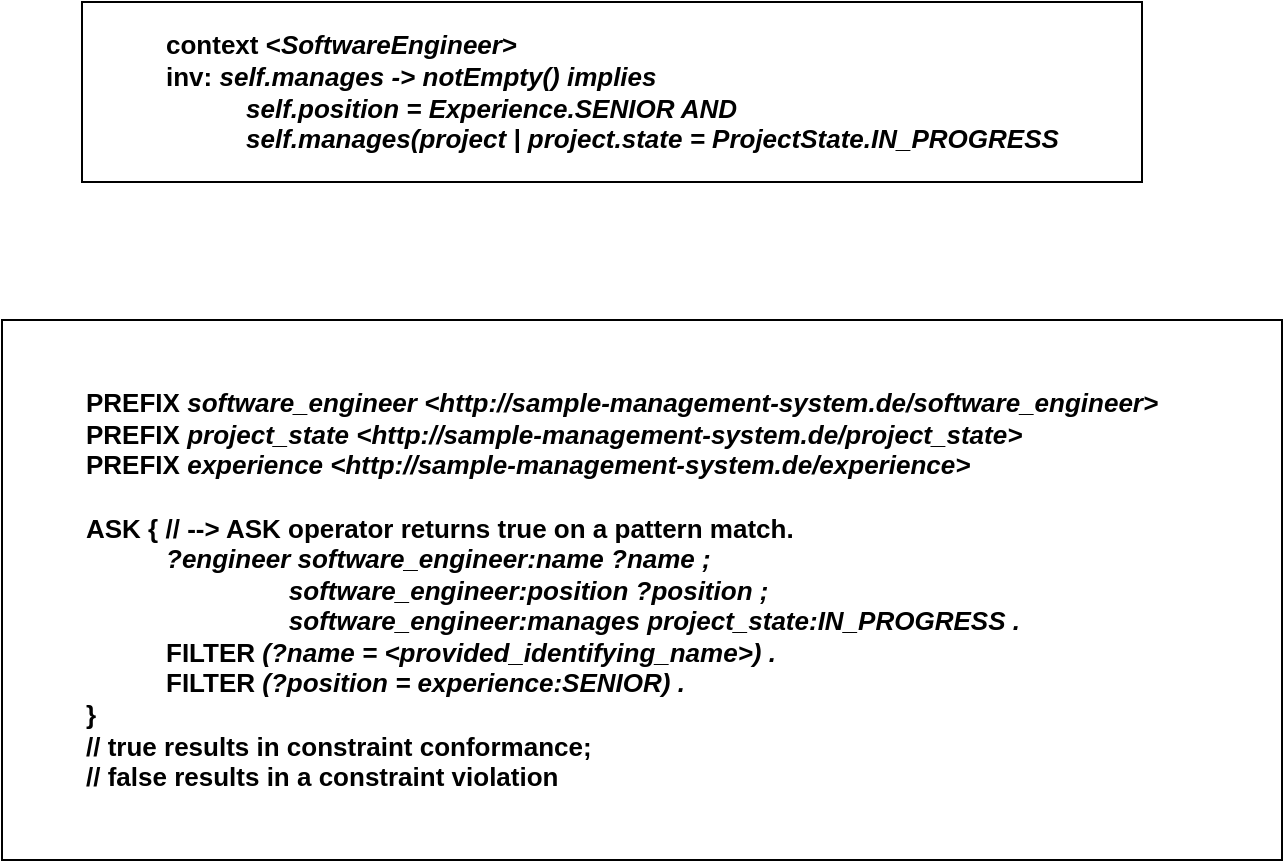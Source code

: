 <mxfile version="20.6.2" type="device"><diagram id="UY_Wyy-qOVUubkf3cNMI" name="Page-1"><mxGraphModel dx="1038" dy="617" grid="1" gridSize="10" guides="1" tooltips="1" connect="1" arrows="1" fold="1" page="1" pageScale="1" pageWidth="850" pageHeight="1100" math="0" shadow="0"><root><mxCell id="0"/><mxCell id="1" parent="0"/><mxCell id="c3MIpX9nC98umF7v56tK-2" value="&lt;blockquote style=&quot;margin: 0 0 0 40px; border: none; padding: 0px;&quot;&gt;&lt;div style=&quot;font-size: 13px;&quot;&gt;&lt;span style=&quot;background-color: initial;&quot;&gt;&lt;b style=&quot;&quot;&gt;&lt;font style=&quot;font-size: 13px;&quot;&gt;context &amp;lt;&lt;i style=&quot;&quot;&gt;SoftwareEngineer&lt;/i&gt;&amp;gt;&lt;/font&gt;&lt;/b&gt;&lt;/span&gt;&lt;/div&gt;&lt;div style=&quot;&quot;&gt;&lt;span style=&quot;background-color: initial;&quot;&gt;&lt;font style=&quot;font-size: 13px;&quot;&gt;&lt;b&gt;inv: &lt;i&gt;self.manages -&amp;gt; notEmpty() implies&lt;/i&gt;&lt;/b&gt;&lt;/font&gt;&lt;/span&gt;&lt;/div&gt;&lt;blockquote style=&quot;margin: 0px 0px 0px 40px; border: none; padding: 0px; font-size: 13px;&quot;&gt;&lt;b&gt;&lt;i&gt;&lt;span style=&quot;background-color: initial;&quot;&gt;self.position = Experience.SENIOR AND&lt;/span&gt;&lt;/i&gt;&lt;/b&gt;&lt;/blockquote&gt;&lt;blockquote style=&quot;margin: 0px 0px 0px 40px; border: none; padding: 0px; font-size: 13px;&quot;&gt;&lt;div style=&quot;&quot;&gt;&lt;span style=&quot;background-color: initial;&quot;&gt;&lt;font style=&quot;font-size: 13px;&quot;&gt;&lt;b&gt;&lt;i&gt;self.manages(project | project.state = ProjectState.IN_PROGRESS&lt;/i&gt;&lt;/b&gt;&lt;/font&gt;&lt;/span&gt;&lt;/div&gt;&lt;/blockquote&gt;&lt;/blockquote&gt;" style="text;html=1;strokeColor=default;fillColor=none;align=left;verticalAlign=middle;whiteSpace=wrap;rounded=0;" vertex="1" parent="1"><mxGeometry x="80" y="40" width="530" height="90" as="geometry"/></mxCell><mxCell id="c3MIpX9nC98umF7v56tK-3" value="&lt;blockquote style=&quot;margin: 0 0 0 40px; border: none; padding: 0px;&quot;&gt;&lt;div style=&quot;&quot;&gt;&lt;b style=&quot;background-color: initial;&quot;&gt;PREFIX&lt;/b&gt;&lt;span style=&quot;background-color: initial;&quot;&gt; &lt;/span&gt;&lt;b style=&quot;background-color: initial;&quot;&gt;&lt;i&gt;software_engineer &amp;lt;http://sample-management-system.de/software_engineer&amp;gt;&lt;/i&gt;&lt;/b&gt;&lt;/div&gt;&lt;b&gt;&lt;div style=&quot;&quot;&gt;&lt;b style=&quot;background-color: initial;&quot;&gt;PREFIX&lt;/b&gt;&lt;span style=&quot;background-color: initial; font-weight: normal;&quot;&gt; &lt;/span&gt;&lt;b style=&quot;background-color: initial;&quot;&gt;&lt;i&gt;project_state &amp;lt;http://sample-management-system.de/project_state&amp;gt;&lt;/i&gt;&lt;/b&gt;&lt;/div&gt;&lt;/b&gt;&lt;b&gt;&lt;div style=&quot;&quot;&gt;&lt;b style=&quot;background-color: initial;&quot;&gt;PREFIX&lt;/b&gt;&lt;span style=&quot;background-color: initial; font-weight: normal;&quot;&gt; &lt;/span&gt;&lt;b style=&quot;background-color: initial;&quot;&gt;&lt;i&gt;experience &amp;lt;http://sample-management-system.de/experience&amp;gt;&lt;/i&gt;&lt;/b&gt;&lt;/div&gt;&lt;/b&gt;&lt;div style=&quot;&quot;&gt;&lt;br&gt;&lt;/div&gt;&lt;b&gt;&lt;div style=&quot;&quot;&gt;&lt;b style=&quot;background-color: initial;&quot;&gt;ASK { // --&amp;gt; ASK operator returns true on a pattern match.&lt;/b&gt;&lt;/div&gt;&lt;/b&gt;&lt;blockquote style=&quot;margin: 0px 0px 0px 40px; border: none; padding: 0px;&quot;&gt;&lt;b&gt;&lt;i&gt;?engineer software_engineer:name ?name ;&lt;/i&gt;&lt;/b&gt;&lt;/blockquote&gt;&lt;blockquote style=&quot;margin: 0px 0px 0px 40px; border: none; padding: 0px;&quot;&gt;&lt;i&gt;&amp;nbsp; &amp;nbsp; &amp;nbsp; &amp;nbsp; &amp;nbsp; &amp;nbsp; &amp;nbsp; &amp;nbsp; &amp;nbsp;&lt;b&gt;software_engineer:position ?position ;&lt;/b&gt;&lt;/i&gt;&lt;/blockquote&gt;&lt;blockquote style=&quot;margin: 0px 0px 0px 40px; border: none; padding: 0px;&quot;&gt;&lt;i&gt;&lt;b&gt;&amp;nbsp; &amp;nbsp; &amp;nbsp; &amp;nbsp; &amp;nbsp; &amp;nbsp; &amp;nbsp; &amp;nbsp; &amp;nbsp;software_engineer:manages project_state:IN_PROGRESS .&lt;/b&gt;&lt;/i&gt;&lt;/blockquote&gt;&lt;blockquote style=&quot;margin: 0px 0px 0px 40px; border: none; padding: 0px;&quot;&gt;&lt;b&gt;FILTER&lt;/b&gt; &lt;i&gt;&lt;b&gt;(?name = &amp;lt;provided_identifying_name&amp;gt;) .&lt;/b&gt;&lt;/i&gt;&lt;/blockquote&gt;&lt;blockquote style=&quot;margin: 0px 0px 0px 40px; border: none; padding: 0px;&quot;&gt;&lt;b&gt;FILTER&lt;/b&gt; &lt;i&gt;&lt;b&gt;(?position = experience:SENIOR) .&lt;/b&gt;&lt;/i&gt;&lt;/blockquote&gt;&lt;b&gt;&lt;div style=&quot;&quot;&gt;&lt;b style=&quot;background-color: initial;&quot;&gt;}&lt;/b&gt;&lt;/div&gt;&lt;/b&gt;&lt;b&gt;&lt;div style=&quot;&quot;&gt;&lt;b style=&quot;background-color: initial;&quot;&gt;// true results in constraint conformance;&lt;/b&gt;&lt;/div&gt;&lt;/b&gt;&lt;b&gt;&lt;div style=&quot;&quot;&gt;&lt;b style=&quot;background-color: initial;&quot;&gt;// false results in a constraint violation&lt;/b&gt;&lt;/div&gt;&lt;/b&gt;&lt;/blockquote&gt;" style="text;html=1;strokeColor=default;fillColor=none;align=left;verticalAlign=middle;whiteSpace=wrap;rounded=0;fontSize=13;fontColor=#000000;" vertex="1" parent="1"><mxGeometry x="40" y="199" width="640" height="270" as="geometry"/></mxCell></root></mxGraphModel></diagram></mxfile>